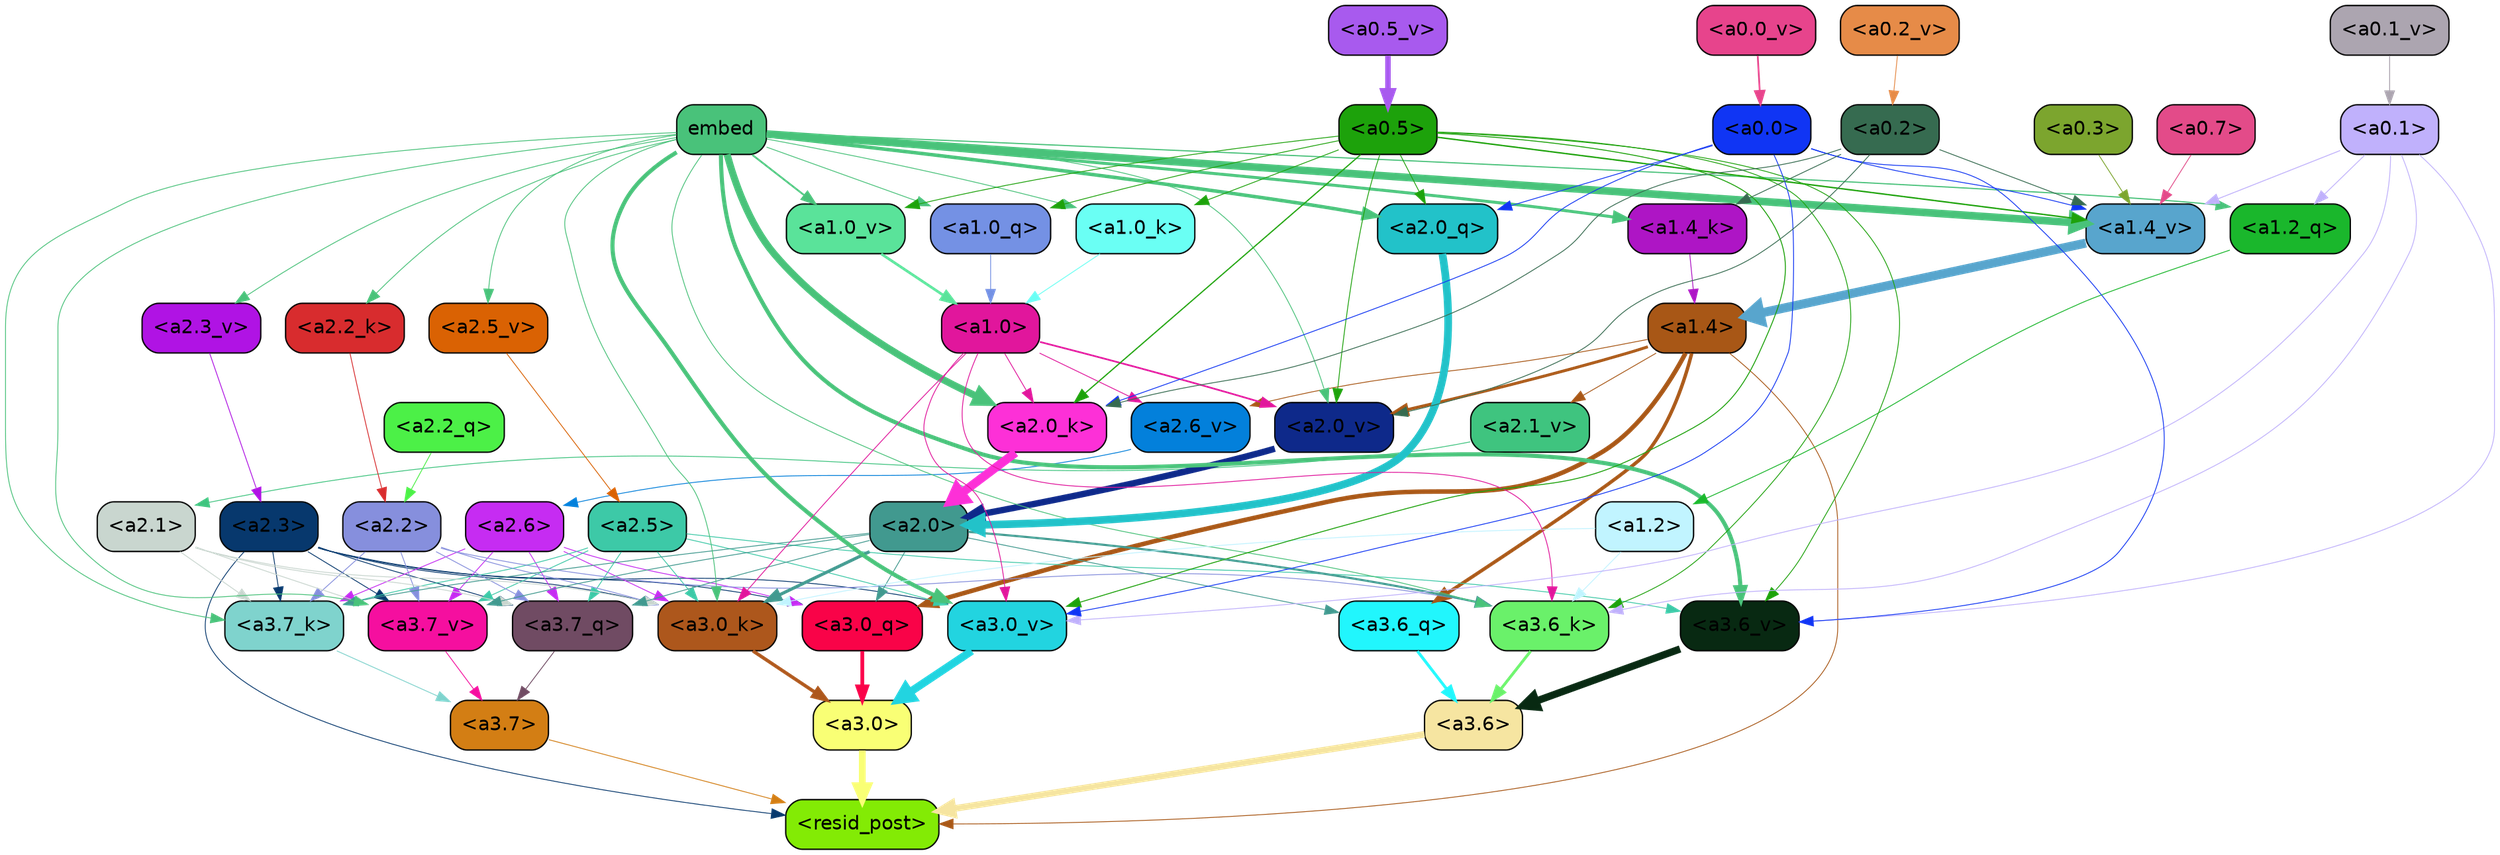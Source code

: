 strict digraph "" {
	graph [bgcolor=transparent,
		layout=dot,
		overlap=false,
		splines=true
	];
	"<a3.7>"	[color=black,
		fillcolor="#d37e14",
		fontname=Helvetica,
		shape=box,
		style="filled, rounded"];
	"<resid_post>"	[color=black,
		fillcolor="#83eb05",
		fontname=Helvetica,
		shape=box,
		style="filled, rounded"];
	"<a3.7>" -> "<resid_post>"	[color="#d37e14",
		penwidth=0.6];
	"<a3.6>"	[color=black,
		fillcolor="#f6e5a1",
		fontname=Helvetica,
		shape=box,
		style="filled, rounded"];
	"<a3.6>" -> "<resid_post>"	[color="#f6e5a1",
		penwidth=4.753257989883423];
	"<a3.0>"	[color=black,
		fillcolor="#f9ff75",
		fontname=Helvetica,
		shape=box,
		style="filled, rounded"];
	"<a3.0>" -> "<resid_post>"	[color="#f9ff75",
		penwidth=4.90053927898407];
	"<a2.3>"	[color=black,
		fillcolor="#07386d",
		fontname=Helvetica,
		shape=box,
		style="filled, rounded"];
	"<a2.3>" -> "<resid_post>"	[color="#07386d",
		penwidth=0.6];
	"<a3.7_q>"	[color=black,
		fillcolor="#704b63",
		fontname=Helvetica,
		shape=box,
		style="filled, rounded"];
	"<a2.3>" -> "<a3.7_q>"	[color="#07386d",
		penwidth=0.6];
	"<a3.0_q>"	[color=black,
		fillcolor="#f90348",
		fontname=Helvetica,
		shape=box,
		style="filled, rounded"];
	"<a2.3>" -> "<a3.0_q>"	[color="#07386d",
		penwidth=0.6];
	"<a3.7_k>"	[color=black,
		fillcolor="#7fd3cd",
		fontname=Helvetica,
		shape=box,
		style="filled, rounded"];
	"<a2.3>" -> "<a3.7_k>"	[color="#07386d",
		penwidth=0.6];
	"<a3.0_k>"	[color=black,
		fillcolor="#ad571c",
		fontname=Helvetica,
		shape=box,
		style="filled, rounded"];
	"<a2.3>" -> "<a3.0_k>"	[color="#07386d",
		penwidth=0.6];
	"<a3.7_v>"	[color=black,
		fillcolor="#f50f9f",
		fontname=Helvetica,
		shape=box,
		style="filled, rounded"];
	"<a2.3>" -> "<a3.7_v>"	[color="#07386d",
		penwidth=0.6];
	"<a3.0_v>"	[color=black,
		fillcolor="#22d4e0",
		fontname=Helvetica,
		shape=box,
		style="filled, rounded"];
	"<a2.3>" -> "<a3.0_v>"	[color="#07386d",
		penwidth=0.6];
	"<a1.4>"	[color=black,
		fillcolor="#a85716",
		fontname=Helvetica,
		shape=box,
		style="filled, rounded"];
	"<a1.4>" -> "<resid_post>"	[color="#a85716",
		penwidth=0.6];
	"<a3.6_q>"	[color=black,
		fillcolor="#21f6fd",
		fontname=Helvetica,
		shape=box,
		style="filled, rounded"];
	"<a1.4>" -> "<a3.6_q>"	[color="#a85716",
		penwidth=2.5149343013763428];
	"<a1.4>" -> "<a3.0_q>"	[color="#a85716",
		penwidth=3.2760138511657715];
	"<a2.6_v>"	[color=black,
		fillcolor="#0380db",
		fontname=Helvetica,
		shape=box,
		style="filled, rounded"];
	"<a1.4>" -> "<a2.6_v>"	[color="#a85716",
		penwidth=0.6];
	"<a2.1_v>"	[color=black,
		fillcolor="#3fc47f",
		fontname=Helvetica,
		shape=box,
		style="filled, rounded"];
	"<a1.4>" -> "<a2.1_v>"	[color="#a85716",
		penwidth=0.6];
	"<a2.0_v>"	[color=black,
		fillcolor="#0e298a",
		fontname=Helvetica,
		shape=box,
		style="filled, rounded"];
	"<a1.4>" -> "<a2.0_v>"	[color="#a85716",
		penwidth=2.0870713144540787];
	"<a3.7_q>" -> "<a3.7>"	[color="#704b63",
		penwidth=0.6];
	"<a3.6_q>" -> "<a3.6>"	[color="#21f6fd",
		penwidth=2.091020345687866];
	"<a3.0_q>" -> "<a3.0>"	[color="#f90348",
		penwidth=2.7421876192092896];
	"<a3.7_k>" -> "<a3.7>"	[color="#7fd3cd",
		penwidth=0.6];
	"<a3.6_k>"	[color=black,
		fillcolor="#6af16a",
		fontname=Helvetica,
		shape=box,
		style="filled, rounded"];
	"<a3.6_k>" -> "<a3.6>"	[color="#6af16a",
		penwidth=2.048597991466522];
	"<a3.0_k>" -> "<a3.0>"	[color="#ad571c",
		penwidth=2.476402521133423];
	"<a3.7_v>" -> "<a3.7>"	[color="#f50f9f",
		penwidth=0.6];
	"<a3.6_v>"	[color=black,
		fillcolor="#082912",
		fontname=Helvetica,
		shape=box,
		style="filled, rounded"];
	"<a3.6_v>" -> "<a3.6>"	[color="#082912",
		penwidth=5.2550448179244995];
	"<a3.0_v>" -> "<a3.0>"	[color="#22d4e0",
		penwidth=5.652270674705505];
	"<a2.6>"	[color=black,
		fillcolor="#c62cf2",
		fontname=Helvetica,
		shape=box,
		style="filled, rounded"];
	"<a2.6>" -> "<a3.7_q>"	[color="#c62cf2",
		penwidth=0.6];
	"<a2.6>" -> "<a3.0_q>"	[color="#c62cf2",
		penwidth=0.6];
	"<a2.6>" -> "<a3.7_k>"	[color="#c62cf2",
		penwidth=0.6];
	"<a2.6>" -> "<a3.0_k>"	[color="#c62cf2",
		penwidth=0.6];
	"<a2.6>" -> "<a3.7_v>"	[color="#c62cf2",
		penwidth=0.6];
	"<a2.5>"	[color=black,
		fillcolor="#3dc9a7",
		fontname=Helvetica,
		shape=box,
		style="filled, rounded"];
	"<a2.5>" -> "<a3.7_q>"	[color="#3dc9a7",
		penwidth=0.6];
	"<a2.5>" -> "<a3.7_k>"	[color="#3dc9a7",
		penwidth=0.6];
	"<a2.5>" -> "<a3.0_k>"	[color="#3dc9a7",
		penwidth=0.6];
	"<a2.5>" -> "<a3.7_v>"	[color="#3dc9a7",
		penwidth=0.6];
	"<a2.5>" -> "<a3.6_v>"	[color="#3dc9a7",
		penwidth=0.6];
	"<a2.5>" -> "<a3.0_v>"	[color="#3dc9a7",
		penwidth=0.6];
	"<a2.2>"	[color=black,
		fillcolor="#868fdd",
		fontname=Helvetica,
		shape=box,
		style="filled, rounded"];
	"<a2.2>" -> "<a3.7_q>"	[color="#868fdd",
		penwidth=0.6];
	"<a2.2>" -> "<a3.7_k>"	[color="#868fdd",
		penwidth=0.6];
	"<a2.2>" -> "<a3.6_k>"	[color="#868fdd",
		penwidth=0.6];
	"<a2.2>" -> "<a3.0_k>"	[color="#868fdd",
		penwidth=0.6];
	"<a2.2>" -> "<a3.7_v>"	[color="#868fdd",
		penwidth=0.6];
	"<a2.1>"	[color=black,
		fillcolor="#c9d6cf",
		fontname=Helvetica,
		shape=box,
		style="filled, rounded"];
	"<a2.1>" -> "<a3.7_q>"	[color="#c9d6cf",
		penwidth=0.6];
	"<a2.1>" -> "<a3.7_k>"	[color="#c9d6cf",
		penwidth=0.6];
	"<a2.1>" -> "<a3.0_k>"	[color="#c9d6cf",
		penwidth=0.6];
	"<a2.1>" -> "<a3.7_v>"	[color="#c9d6cf",
		penwidth=0.6];
	"<a2.0>"	[color=black,
		fillcolor="#41998f",
		fontname=Helvetica,
		shape=box,
		style="filled, rounded"];
	"<a2.0>" -> "<a3.7_q>"	[color="#41998f",
		penwidth=0.6];
	"<a2.0>" -> "<a3.6_q>"	[color="#41998f",
		penwidth=0.6];
	"<a2.0>" -> "<a3.0_q>"	[color="#41998f",
		penwidth=0.6];
	"<a2.0>" -> "<a3.7_k>"	[color="#41998f",
		penwidth=0.6];
	"<a2.0>" -> "<a3.6_k>"	[color="#41998f",
		penwidth=1.5290023684501648];
	"<a2.0>" -> "<a3.0_k>"	[color="#41998f",
		penwidth=2.2635570764541626];
	"<a2.0>" -> "<a3.7_v>"	[color="#41998f",
		penwidth=0.6];
	embed	[color=black,
		fillcolor="#49c27a",
		fontname=Helvetica,
		shape=box,
		style="filled, rounded"];
	embed -> "<a3.7_k>"	[color="#49c27a",
		penwidth=0.6];
	embed -> "<a3.6_k>"	[color="#49c27a",
		penwidth=0.6];
	embed -> "<a3.0_k>"	[color="#49c27a",
		penwidth=0.6];
	embed -> "<a3.7_v>"	[color="#49c27a",
		penwidth=0.6];
	embed -> "<a3.6_v>"	[color="#49c27a",
		penwidth=2.9556376338005066];
	embed -> "<a3.0_v>"	[color="#49c27a",
		penwidth=2.972973108291626];
	"<a2.0_q>"	[color=black,
		fillcolor="#22c2c9",
		fontname=Helvetica,
		shape=box,
		style="filled, rounded"];
	embed -> "<a2.0_q>"	[color="#49c27a",
		penwidth=2.522909115999937];
	"<a2.2_k>"	[color=black,
		fillcolor="#d82c2e",
		fontname=Helvetica,
		shape=box,
		style="filled, rounded"];
	embed -> "<a2.2_k>"	[color="#49c27a",
		penwidth=0.6];
	"<a2.0_k>"	[color=black,
		fillcolor="#fd30d7",
		fontname=Helvetica,
		shape=box,
		style="filled, rounded"];
	embed -> "<a2.0_k>"	[color="#49c27a",
		penwidth=5.094568967819214];
	"<a2.5_v>"	[color=black,
		fillcolor="#da6203",
		fontname=Helvetica,
		shape=box,
		style="filled, rounded"];
	embed -> "<a2.5_v>"	[color="#49c27a",
		penwidth=0.6];
	"<a2.3_v>"	[color=black,
		fillcolor="#b013e4",
		fontname=Helvetica,
		shape=box,
		style="filled, rounded"];
	embed -> "<a2.3_v>"	[color="#49c27a",
		penwidth=0.6];
	embed -> "<a2.0_v>"	[color="#49c27a",
		penwidth=0.6];
	"<a1.2_q>"	[color=black,
		fillcolor="#1ab72c",
		fontname=Helvetica,
		shape=box,
		style="filled, rounded"];
	embed -> "<a1.2_q>"	[color="#49c27a",
		penwidth=0.8520002365112305];
	"<a1.0_q>"	[color=black,
		fillcolor="#7491e4",
		fontname=Helvetica,
		shape=box,
		style="filled, rounded"];
	embed -> "<a1.0_q>"	[color="#49c27a",
		penwidth=0.6];
	"<a1.4_k>"	[color=black,
		fillcolor="#ae15c5",
		fontname=Helvetica,
		shape=box,
		style="filled, rounded"];
	embed -> "<a1.4_k>"	[color="#49c27a",
		penwidth=2.115079402923584];
	"<a1.0_k>"	[color=black,
		fillcolor="#6afff4",
		fontname=Helvetica,
		shape=box,
		style="filled, rounded"];
	embed -> "<a1.0_k>"	[color="#49c27a",
		penwidth=0.6];
	"<a1.4_v>"	[color=black,
		fillcolor="#58a5cd",
		fontname=Helvetica,
		shape=box,
		style="filled, rounded"];
	embed -> "<a1.4_v>"	[color="#49c27a",
		penwidth=5.504090070724487];
	"<a1.0_v>"	[color=black,
		fillcolor="#5ae39a",
		fontname=Helvetica,
		shape=box,
		style="filled, rounded"];
	embed -> "<a1.0_v>"	[color="#49c27a",
		penwidth=1.2935692071914673];
	"<a1.2>"	[color=black,
		fillcolor="#c1f4ff",
		fontname=Helvetica,
		shape=box,
		style="filled, rounded"];
	"<a1.2>" -> "<a3.6_k>"	[color="#c1f4ff",
		penwidth=0.6];
	"<a1.2>" -> "<a3.0_k>"	[color="#c1f4ff",
		penwidth=0.6];
	"<a1.0>"	[color=black,
		fillcolor="#e1169c",
		fontname=Helvetica,
		shape=box,
		style="filled, rounded"];
	"<a1.0>" -> "<a3.6_k>"	[color="#e1169c",
		penwidth=0.6];
	"<a1.0>" -> "<a3.0_k>"	[color="#e1169c",
		penwidth=0.6];
	"<a1.0>" -> "<a3.0_v>"	[color="#e1169c",
		penwidth=0.6];
	"<a1.0>" -> "<a2.0_k>"	[color="#e1169c",
		penwidth=0.6];
	"<a1.0>" -> "<a2.6_v>"	[color="#e1169c",
		penwidth=0.6];
	"<a1.0>" -> "<a2.0_v>"	[color="#e1169c",
		penwidth=1.2152502536773682];
	"<a0.5>"	[color=black,
		fillcolor="#1da20b",
		fontname=Helvetica,
		shape=box,
		style="filled, rounded"];
	"<a0.5>" -> "<a3.6_k>"	[color="#1da20b",
		penwidth=0.6];
	"<a0.5>" -> "<a3.6_v>"	[color="#1da20b",
		penwidth=0.6];
	"<a0.5>" -> "<a3.0_v>"	[color="#1da20b",
		penwidth=0.6790935099124908];
	"<a0.5>" -> "<a2.0_q>"	[color="#1da20b",
		penwidth=0.6];
	"<a0.5>" -> "<a2.0_k>"	[color="#1da20b",
		penwidth=0.8835153579711914];
	"<a0.5>" -> "<a2.0_v>"	[color="#1da20b",
		penwidth=0.6];
	"<a0.5>" -> "<a1.0_q>"	[color="#1da20b",
		penwidth=0.6];
	"<a0.5>" -> "<a1.0_k>"	[color="#1da20b",
		penwidth=0.6];
	"<a0.5>" -> "<a1.4_v>"	[color="#1da20b",
		penwidth=1.022335171699524];
	"<a0.5>" -> "<a1.0_v>"	[color="#1da20b",
		penwidth=0.6];
	"<a0.1>"	[color=black,
		fillcolor="#c0b1fc",
		fontname=Helvetica,
		shape=box,
		style="filled, rounded"];
	"<a0.1>" -> "<a3.6_k>"	[color="#c0b1fc",
		penwidth=0.6];
	"<a0.1>" -> "<a3.6_v>"	[color="#c0b1fc",
		penwidth=0.6];
	"<a0.1>" -> "<a3.0_v>"	[color="#c0b1fc",
		penwidth=0.6];
	"<a0.1>" -> "<a1.2_q>"	[color="#c0b1fc",
		penwidth=0.6];
	"<a0.1>" -> "<a1.4_v>"	[color="#c0b1fc",
		penwidth=0.6438122987747192];
	"<a0.0>"	[color=black,
		fillcolor="#1035f4",
		fontname=Helvetica,
		shape=box,
		style="filled, rounded"];
	"<a0.0>" -> "<a3.6_v>"	[color="#1035f4",
		penwidth=0.6];
	"<a0.0>" -> "<a3.0_v>"	[color="#1035f4",
		penwidth=0.6];
	"<a0.0>" -> "<a2.0_q>"	[color="#1035f4",
		penwidth=0.6];
	"<a0.0>" -> "<a2.0_k>"	[color="#1035f4",
		penwidth=0.6];
	"<a0.0>" -> "<a1.4_v>"	[color="#1035f4",
		penwidth=0.6];
	"<a2.2_q>"	[color=black,
		fillcolor="#4cf047",
		fontname=Helvetica,
		shape=box,
		style="filled, rounded"];
	"<a2.2_q>" -> "<a2.2>"	[color="#4cf047",
		penwidth=0.6];
	"<a2.0_q>" -> "<a2.0>"	[color="#22c2c9",
		penwidth=5.557696580886841];
	"<a2.2_k>" -> "<a2.2>"	[color="#d82c2e",
		penwidth=0.6];
	"<a2.0_k>" -> "<a2.0>"	[color="#fd30d7",
		penwidth=6.320472955703735];
	"<a2.6_v>" -> "<a2.6>"	[color="#0380db",
		penwidth=0.6];
	"<a2.5_v>" -> "<a2.5>"	[color="#da6203",
		penwidth=0.6];
	"<a2.3_v>" -> "<a2.3>"	[color="#b013e4",
		penwidth=0.6];
	"<a2.1_v>" -> "<a2.1>"	[color="#3fc47f",
		penwidth=0.6];
	"<a2.0_v>" -> "<a2.0>"	[color="#0e298a",
		penwidth=4.611755967140198];
	"<a0.2>"	[color=black,
		fillcolor="#366b50",
		fontname=Helvetica,
		shape=box,
		style="filled, rounded"];
	"<a0.2>" -> "<a2.0_k>"	[color="#366b50",
		penwidth=0.6];
	"<a0.2>" -> "<a2.0_v>"	[color="#366b50",
		penwidth=0.6];
	"<a0.2>" -> "<a1.4_k>"	[color="#366b50",
		penwidth=0.6];
	"<a0.2>" -> "<a1.4_v>"	[color="#366b50",
		penwidth=0.6];
	"<a1.2_q>" -> "<a1.2>"	[color="#1ab72c",
		penwidth=0.6145738363265991];
	"<a1.0_q>" -> "<a1.0>"	[color="#7491e4",
		penwidth=0.6];
	"<a1.4_k>" -> "<a1.4>"	[color="#ae15c5",
		penwidth=0.6];
	"<a1.0_k>" -> "<a1.0>"	[color="#6afff4",
		penwidth=0.6];
	"<a1.4_v>" -> "<a1.4>"	[color="#58a5cd",
		penwidth=6.5241758823394775];
	"<a1.0_v>" -> "<a1.0>"	[color="#5ae39a",
		penwidth=1.8809151649475098];
	"<a0.7>"	[color=black,
		fillcolor="#e34b89",
		fontname=Helvetica,
		shape=box,
		style="filled, rounded"];
	"<a0.7>" -> "<a1.4_v>"	[color="#e34b89",
		penwidth=0.6];
	"<a0.3>"	[color=black,
		fillcolor="#7ca52e",
		fontname=Helvetica,
		shape=box,
		style="filled, rounded"];
	"<a0.3>" -> "<a1.4_v>"	[color="#7ca52e",
		penwidth=0.6];
	"<a0.5_v>"	[color=black,
		fillcolor="#a85aee",
		fontname=Helvetica,
		shape=box,
		style="filled, rounded"];
	"<a0.5_v>" -> "<a0.5>"	[color="#a85aee",
		penwidth=4.0173709988594055];
	"<a0.2_v>"	[color=black,
		fillcolor="#e68b48",
		fontname=Helvetica,
		shape=box,
		style="filled, rounded"];
	"<a0.2_v>" -> "<a0.2>"	[color="#e68b48",
		penwidth=0.6];
	"<a0.1_v>"	[color=black,
		fillcolor="#aca5b0",
		fontname=Helvetica,
		shape=box,
		style="filled, rounded"];
	"<a0.1_v>" -> "<a0.1>"	[color="#aca5b0",
		penwidth=0.6690568923950195];
	"<a0.0_v>"	[color=black,
		fillcolor="#e7448c",
		fontname=Helvetica,
		shape=box,
		style="filled, rounded"];
	"<a0.0_v>" -> "<a0.0>"	[color="#e7448c",
		penwidth=1.2524418830871582];
}
